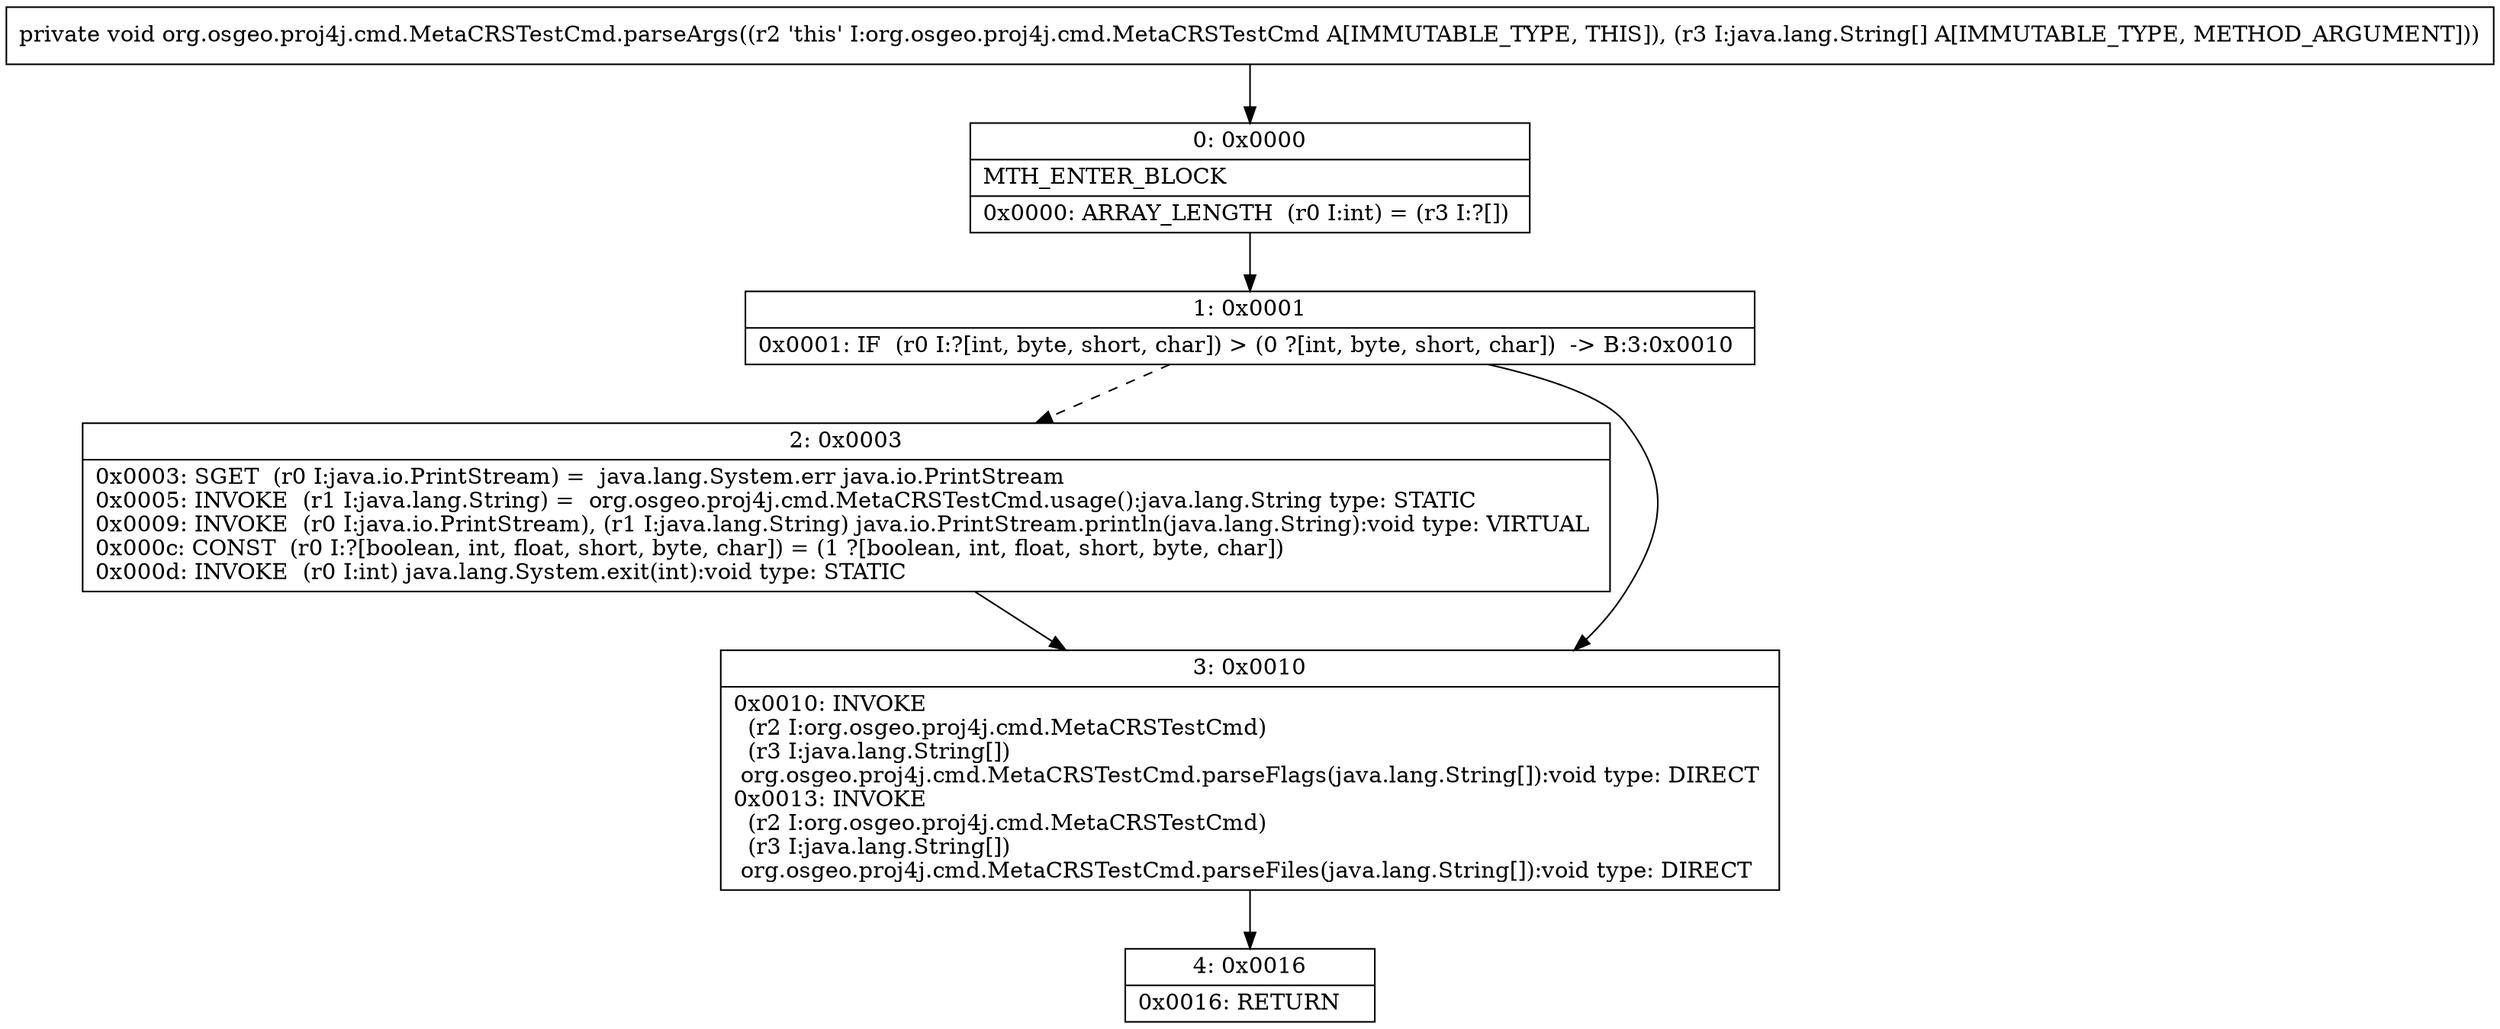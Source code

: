 digraph "CFG fororg.osgeo.proj4j.cmd.MetaCRSTestCmd.parseArgs([Ljava\/lang\/String;)V" {
Node_0 [shape=record,label="{0\:\ 0x0000|MTH_ENTER_BLOCK\l|0x0000: ARRAY_LENGTH  (r0 I:int) = (r3 I:?[]) \l}"];
Node_1 [shape=record,label="{1\:\ 0x0001|0x0001: IF  (r0 I:?[int, byte, short, char]) \> (0 ?[int, byte, short, char])  \-\> B:3:0x0010 \l}"];
Node_2 [shape=record,label="{2\:\ 0x0003|0x0003: SGET  (r0 I:java.io.PrintStream) =  java.lang.System.err java.io.PrintStream \l0x0005: INVOKE  (r1 I:java.lang.String) =  org.osgeo.proj4j.cmd.MetaCRSTestCmd.usage():java.lang.String type: STATIC \l0x0009: INVOKE  (r0 I:java.io.PrintStream), (r1 I:java.lang.String) java.io.PrintStream.println(java.lang.String):void type: VIRTUAL \l0x000c: CONST  (r0 I:?[boolean, int, float, short, byte, char]) = (1 ?[boolean, int, float, short, byte, char]) \l0x000d: INVOKE  (r0 I:int) java.lang.System.exit(int):void type: STATIC \l}"];
Node_3 [shape=record,label="{3\:\ 0x0010|0x0010: INVOKE  \l  (r2 I:org.osgeo.proj4j.cmd.MetaCRSTestCmd)\l  (r3 I:java.lang.String[])\l org.osgeo.proj4j.cmd.MetaCRSTestCmd.parseFlags(java.lang.String[]):void type: DIRECT \l0x0013: INVOKE  \l  (r2 I:org.osgeo.proj4j.cmd.MetaCRSTestCmd)\l  (r3 I:java.lang.String[])\l org.osgeo.proj4j.cmd.MetaCRSTestCmd.parseFiles(java.lang.String[]):void type: DIRECT \l}"];
Node_4 [shape=record,label="{4\:\ 0x0016|0x0016: RETURN   \l}"];
MethodNode[shape=record,label="{private void org.osgeo.proj4j.cmd.MetaCRSTestCmd.parseArgs((r2 'this' I:org.osgeo.proj4j.cmd.MetaCRSTestCmd A[IMMUTABLE_TYPE, THIS]), (r3 I:java.lang.String[] A[IMMUTABLE_TYPE, METHOD_ARGUMENT])) }"];
MethodNode -> Node_0;
Node_0 -> Node_1;
Node_1 -> Node_2[style=dashed];
Node_1 -> Node_3;
Node_2 -> Node_3;
Node_3 -> Node_4;
}

